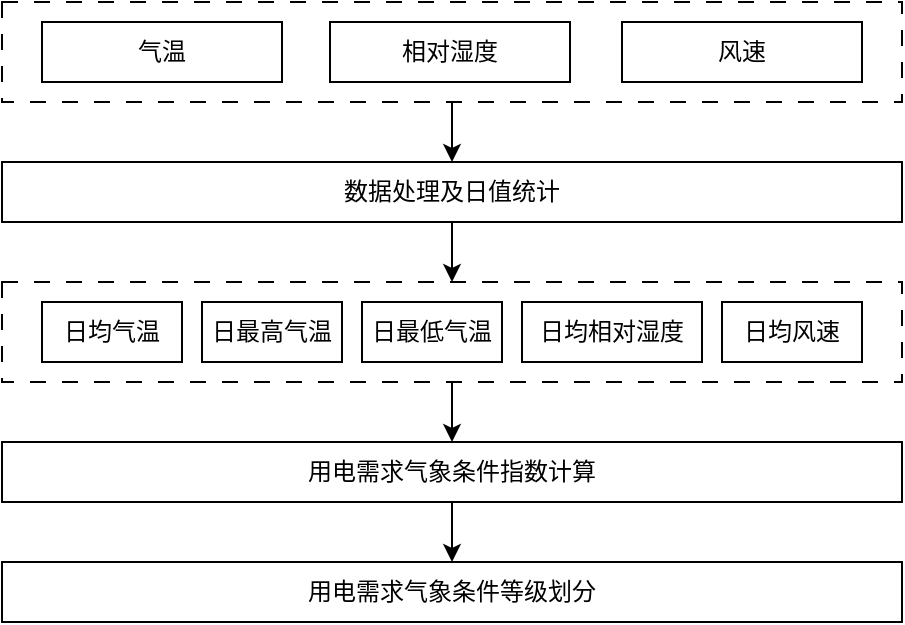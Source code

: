 <mxfile version="24.7.16">
  <diagram name="第 1 页" id="zR3HjCmefdOrYB4w0hMe">
    <mxGraphModel dx="1774" dy="919" grid="1" gridSize="10" guides="1" tooltips="1" connect="1" arrows="1" fold="1" page="1" pageScale="1" pageWidth="827" pageHeight="1169" math="0" shadow="0">
      <root>
        <mxCell id="0" />
        <mxCell id="1" parent="0" />
        <mxCell id="-i2lD9mvpa3fZZV_fH7E-16" value="" style="edgeStyle=orthogonalEdgeStyle;rounded=0;orthogonalLoop=1;jettySize=auto;html=1;entryX=0.5;entryY=0;entryDx=0;entryDy=0;" edge="1" parent="1" source="-i2lD9mvpa3fZZV_fH7E-4" target="-i2lD9mvpa3fZZV_fH7E-5">
          <mxGeometry relative="1" as="geometry" />
        </mxCell>
        <mxCell id="-i2lD9mvpa3fZZV_fH7E-4" value="" style="rounded=0;whiteSpace=wrap;html=1;dashed=1;dashPattern=8 8;fillColor=none;" vertex="1" parent="1">
          <mxGeometry x="190" y="140" width="450" height="50" as="geometry" />
        </mxCell>
        <mxCell id="-i2lD9mvpa3fZZV_fH7E-1" value="气温" style="rounded=0;whiteSpace=wrap;html=1;fillColor=none;" vertex="1" parent="1">
          <mxGeometry x="210" y="150" width="120" height="30" as="geometry" />
        </mxCell>
        <mxCell id="-i2lD9mvpa3fZZV_fH7E-2" value="相对湿度" style="rounded=0;whiteSpace=wrap;html=1;fillColor=none;" vertex="1" parent="1">
          <mxGeometry x="354" y="150" width="120" height="30" as="geometry" />
        </mxCell>
        <mxCell id="-i2lD9mvpa3fZZV_fH7E-3" value="风速" style="rounded=0;whiteSpace=wrap;html=1;fillColor=none;" vertex="1" parent="1">
          <mxGeometry x="500" y="150" width="120" height="30" as="geometry" />
        </mxCell>
        <mxCell id="-i2lD9mvpa3fZZV_fH7E-17" value="" style="edgeStyle=orthogonalEdgeStyle;rounded=0;orthogonalLoop=1;jettySize=auto;html=1;entryX=0.5;entryY=0;entryDx=0;entryDy=0;" edge="1" parent="1" source="-i2lD9mvpa3fZZV_fH7E-5" target="-i2lD9mvpa3fZZV_fH7E-6">
          <mxGeometry relative="1" as="geometry" />
        </mxCell>
        <mxCell id="-i2lD9mvpa3fZZV_fH7E-5" value="数据处理及日值统计" style="rounded=0;whiteSpace=wrap;html=1;fillColor=none;" vertex="1" parent="1">
          <mxGeometry x="190" y="220" width="450" height="30" as="geometry" />
        </mxCell>
        <mxCell id="-i2lD9mvpa3fZZV_fH7E-19" value="" style="edgeStyle=orthogonalEdgeStyle;rounded=0;orthogonalLoop=1;jettySize=auto;html=1;" edge="1" parent="1" source="-i2lD9mvpa3fZZV_fH7E-6" target="-i2lD9mvpa3fZZV_fH7E-18">
          <mxGeometry relative="1" as="geometry" />
        </mxCell>
        <mxCell id="-i2lD9mvpa3fZZV_fH7E-6" value="" style="rounded=0;whiteSpace=wrap;html=1;dashed=1;dashPattern=8 8;fillColor=none;" vertex="1" parent="1">
          <mxGeometry x="190" y="280" width="450" height="50" as="geometry" />
        </mxCell>
        <mxCell id="-i2lD9mvpa3fZZV_fH7E-7" value="日均气温" style="rounded=0;whiteSpace=wrap;html=1;fillColor=none;" vertex="1" parent="1">
          <mxGeometry x="210" y="290" width="70" height="30" as="geometry" />
        </mxCell>
        <mxCell id="-i2lD9mvpa3fZZV_fH7E-10" value="日最高气温" style="rounded=0;whiteSpace=wrap;html=1;fillColor=none;" vertex="1" parent="1">
          <mxGeometry x="290" y="290" width="70" height="30" as="geometry" />
        </mxCell>
        <mxCell id="-i2lD9mvpa3fZZV_fH7E-11" value="日最低气温" style="rounded=0;whiteSpace=wrap;html=1;fillColor=none;" vertex="1" parent="1">
          <mxGeometry x="370" y="290" width="70" height="30" as="geometry" />
        </mxCell>
        <mxCell id="-i2lD9mvpa3fZZV_fH7E-12" value="日均相对湿度" style="rounded=0;whiteSpace=wrap;html=1;fillColor=none;" vertex="1" parent="1">
          <mxGeometry x="450" y="290" width="90" height="30" as="geometry" />
        </mxCell>
        <mxCell id="-i2lD9mvpa3fZZV_fH7E-13" value="日均风速" style="rounded=0;whiteSpace=wrap;html=1;fillColor=none;" vertex="1" parent="1">
          <mxGeometry x="550" y="290" width="70" height="30" as="geometry" />
        </mxCell>
        <mxCell id="-i2lD9mvpa3fZZV_fH7E-21" value="" style="edgeStyle=orthogonalEdgeStyle;rounded=0;orthogonalLoop=1;jettySize=auto;html=1;" edge="1" parent="1" source="-i2lD9mvpa3fZZV_fH7E-18" target="-i2lD9mvpa3fZZV_fH7E-20">
          <mxGeometry relative="1" as="geometry" />
        </mxCell>
        <mxCell id="-i2lD9mvpa3fZZV_fH7E-18" value="用电需求气象条件指数计算" style="rounded=0;whiteSpace=wrap;html=1;fillColor=none;" vertex="1" parent="1">
          <mxGeometry x="190" y="360" width="450" height="30" as="geometry" />
        </mxCell>
        <mxCell id="-i2lD9mvpa3fZZV_fH7E-20" value="用电需求气象条件等级划分" style="rounded=0;whiteSpace=wrap;html=1;fillColor=none;" vertex="1" parent="1">
          <mxGeometry x="190" y="420" width="450" height="30" as="geometry" />
        </mxCell>
      </root>
    </mxGraphModel>
  </diagram>
</mxfile>
